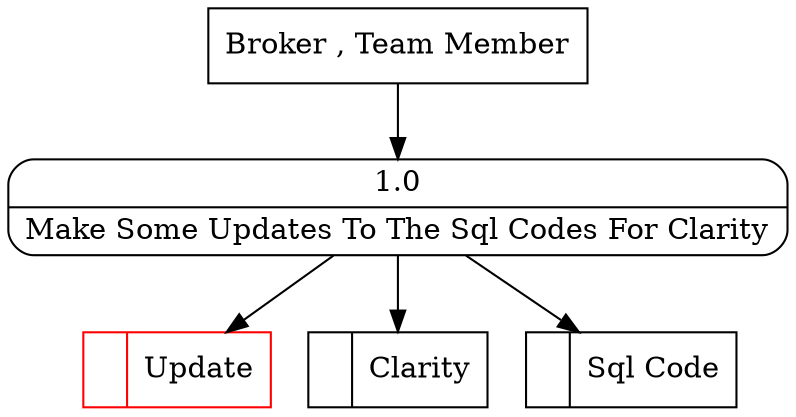 digraph dfd2{ 
node[shape=record]
200 [label="<f0>  |<f1> Update " color=red];
201 [label="<f0>  |<f1> Clarity " ];
202 [label="<f0>  |<f1> Sql Code " ];
203 [label="Broker , Team Member" shape=box];
204 [label="{<f0> 1.0|<f1> Make Some Updates To The Sql Codes For Clarity }" shape=Mrecord];
203 -> 204
204 -> 200
204 -> 202
204 -> 201
}